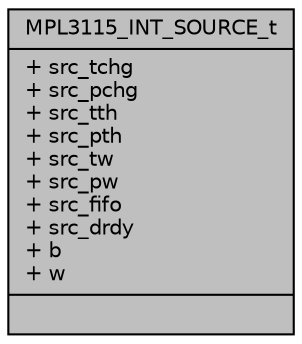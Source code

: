 digraph "MPL3115_INT_SOURCE_t"
{
  edge [fontname="Helvetica",fontsize="10",labelfontname="Helvetica",labelfontsize="10"];
  node [fontname="Helvetica",fontsize="10",shape=record];
  Node1 [label="{MPL3115_INT_SOURCE_t\n|+ src_tchg\l+ src_pchg\l+ src_tth\l+ src_pth\l+ src_tw\l+ src_pw\l+ src_fifo\l+ src_drdy\l+ b\l+ w\l|}",height=0.2,width=0.4,color="black", fillcolor="grey75", style="filled", fontcolor="black"];
}
